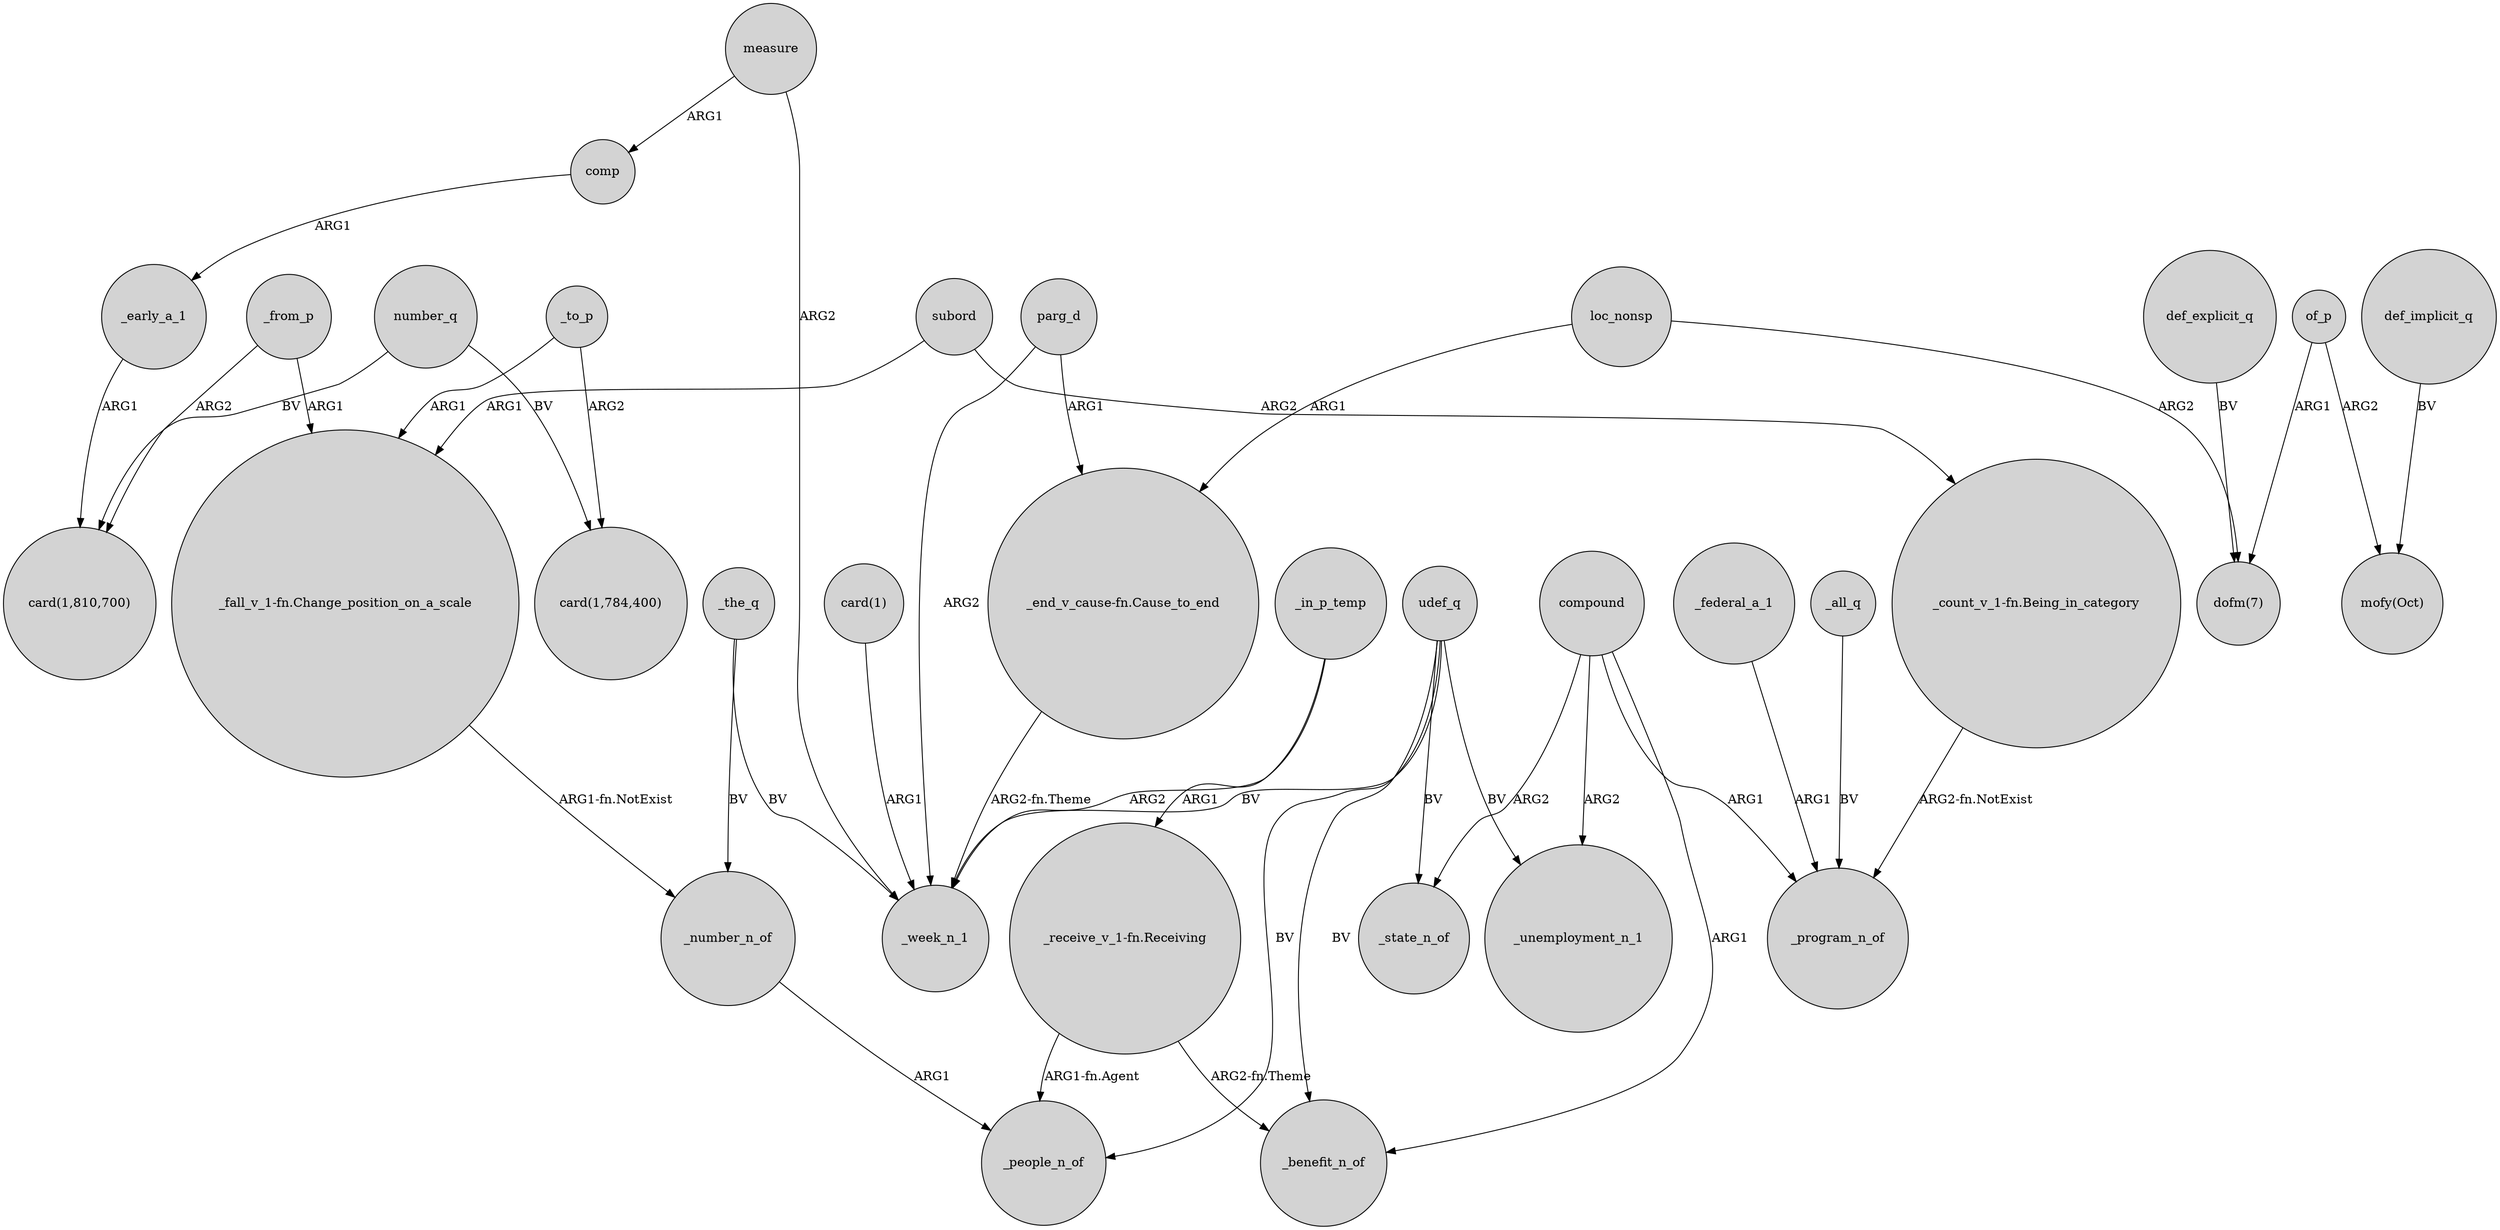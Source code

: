 digraph {
	node [shape=circle style=filled]
	_to_p -> "card(1,784,400)" [label=ARG2]
	def_implicit_q -> "mofy(Oct)" [label=BV]
	"_end_v_cause-fn.Cause_to_end" -> _week_n_1 [label="ARG2-fn.Theme"]
	measure -> _week_n_1 [label=ARG2]
	_from_p -> "_fall_v_1-fn.Change_position_on_a_scale" [label=ARG1]
	udef_q -> _state_n_of [label=BV]
	number_q -> "card(1,784,400)" [label=BV]
	"_receive_v_1-fn.Receiving" -> _benefit_n_of [label="ARG2-fn.Theme"]
	parg_d -> _week_n_1 [label=ARG2]
	_number_n_of -> _people_n_of [label=ARG1]
	"_count_v_1-fn.Being_in_category" -> _program_n_of [label="ARG2-fn.NotExist"]
	_in_p_temp -> _week_n_1 [label=ARG2]
	compound -> _state_n_of [label=ARG2]
	_the_q -> _number_n_of [label=BV]
	number_q -> "card(1,810,700)" [label=BV]
	of_p -> "mofy(Oct)" [label=ARG2]
	measure -> comp [label=ARG1]
	"_fall_v_1-fn.Change_position_on_a_scale" -> _number_n_of [label="ARG1-fn.NotExist"]
	_in_p_temp -> "_receive_v_1-fn.Receiving" [label=ARG1]
	_from_p -> "card(1,810,700)" [label=ARG2]
	comp -> _early_a_1 [label=ARG1]
	udef_q -> _unemployment_n_1 [label=BV]
	compound -> _unemployment_n_1 [label=ARG2]
	udef_q -> _people_n_of [label=BV]
	loc_nonsp -> "_end_v_cause-fn.Cause_to_end" [label=ARG1]
	udef_q -> _week_n_1 [label=BV]
	subord -> "_fall_v_1-fn.Change_position_on_a_scale" [label=ARG1]
	parg_d -> "_end_v_cause-fn.Cause_to_end" [label=ARG1]
	_the_q -> _week_n_1 [label=BV]
	loc_nonsp -> "dofm(7)" [label=ARG2]
	subord -> "_count_v_1-fn.Being_in_category" [label=ARG2]
	compound -> _benefit_n_of [label=ARG1]
	_to_p -> "_fall_v_1-fn.Change_position_on_a_scale" [label=ARG1]
	_early_a_1 -> "card(1,810,700)" [label=ARG1]
	compound -> _program_n_of [label=ARG1]
	_federal_a_1 -> _program_n_of [label=ARG1]
	"card(1)" -> _week_n_1 [label=ARG1]
	udef_q -> _benefit_n_of [label=BV]
	def_explicit_q -> "dofm(7)" [label=BV]
	of_p -> "dofm(7)" [label=ARG1]
	"_receive_v_1-fn.Receiving" -> _people_n_of [label="ARG1-fn.Agent"]
	_all_q -> _program_n_of [label=BV]
}
